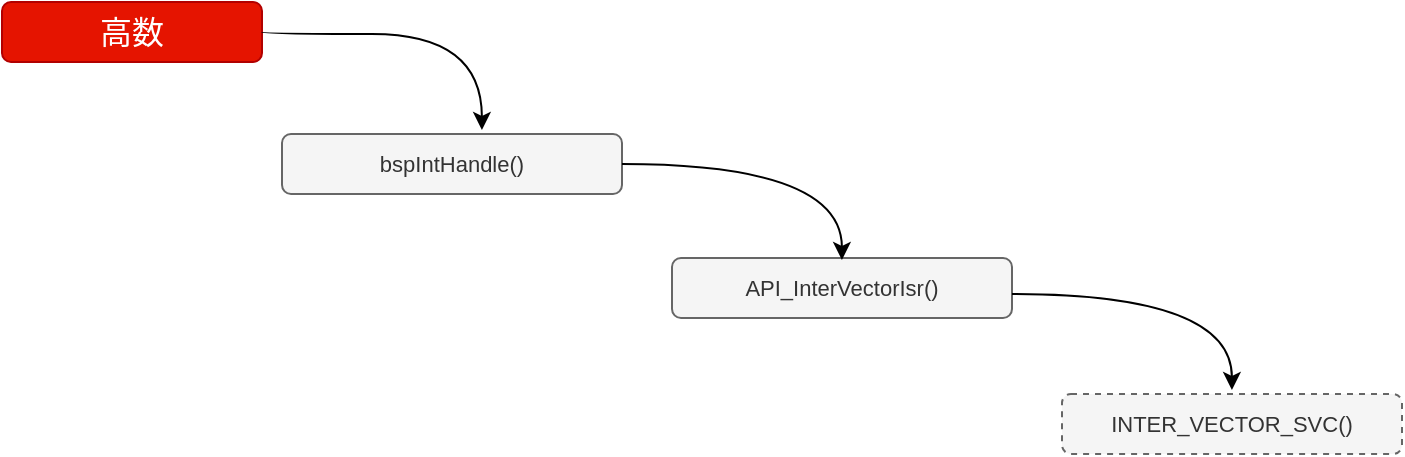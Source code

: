 <mxfile version="14.6.13" type="github">
  <diagram id="y4xUK340Yi0n0HpJQpdB" name="高数">
    <mxGraphModel dx="1360" dy="802" grid="1" gridSize="10" guides="1" tooltips="1" connect="1" arrows="1" fold="1" page="1" pageScale="1" pageWidth="827" pageHeight="1169" math="0" shadow="0">
      <root>
        <mxCell id="0" />
        <mxCell id="1" parent="0" />
        <mxCell id="9GP8GhjboVFgP3yC03fb-4" value="高数" style="rounded=1;whiteSpace=wrap;html=1;labelBackgroundColor=none;strokeColor=#B20000;fillColor=#e51400;fontSize=16;align=center;fontColor=#ffffff;" vertex="1" parent="1">
          <mxGeometry x="40" y="144" width="130" height="30" as="geometry" />
        </mxCell>
        <mxCell id="9GP8GhjboVFgP3yC03fb-5" value="&lt;span style=&quot;font-size: 11px&quot;&gt;API_InterVectorIsr()&lt;/span&gt;" style="rounded=1;whiteSpace=wrap;html=1;labelBackgroundColor=none;strokeColor=#666666;fillColor=#f5f5f5;fontSize=11;fontColor=#333333;align=center;" vertex="1" parent="1">
          <mxGeometry x="375" y="272" width="170" height="30" as="geometry" />
        </mxCell>
        <mxCell id="9GP8GhjboVFgP3yC03fb-6" value="&lt;span style=&quot;font-size: 11px&quot;&gt;bspIntHandle()&lt;/span&gt;" style="rounded=1;whiteSpace=wrap;html=1;labelBackgroundColor=none;strokeColor=#666666;fillColor=#f5f5f5;fontSize=11;fontColor=#333333;align=center;" vertex="1" parent="1">
          <mxGeometry x="180" y="210" width="170" height="30" as="geometry" />
        </mxCell>
        <mxCell id="9GP8GhjboVFgP3yC03fb-7" value="&lt;span style=&quot;font-size: 11px&quot;&gt;INTER_VECTOR_SVC()&lt;/span&gt;" style="rounded=1;whiteSpace=wrap;html=1;labelBackgroundColor=none;strokeColor=#666666;fillColor=#f5f5f5;fontSize=11;fontColor=#333333;align=center;dashed=1;" vertex="1" parent="1">
          <mxGeometry x="570" y="340" width="170" height="30" as="geometry" />
        </mxCell>
        <mxCell id="9GP8GhjboVFgP3yC03fb-8" value="" style="edgeStyle=elbowEdgeStyle;elbow=vertical;endArrow=classic;html=1;gradientColor=#ffffff;fontSize=15;exitX=1;exitY=0.5;exitDx=0;exitDy=0;entryX=0.588;entryY=-0.067;entryDx=0;entryDy=0;entryPerimeter=0;curved=1;" edge="1" parent="1" source="9GP8GhjboVFgP3yC03fb-4" target="9GP8GhjboVFgP3yC03fb-6">
          <mxGeometry width="50" height="50" relative="1" as="geometry">
            <mxPoint x="270" y="200" as="sourcePoint" />
            <mxPoint x="320" y="150" as="targetPoint" />
            <Array as="points">
              <mxPoint x="240" y="160" />
            </Array>
          </mxGeometry>
        </mxCell>
        <mxCell id="9GP8GhjboVFgP3yC03fb-9" value="" style="edgeStyle=elbowEdgeStyle;elbow=vertical;endArrow=classic;html=1;gradientColor=#ffffff;fontSize=15;exitX=1;exitY=0.5;exitDx=0;exitDy=0;entryX=0.588;entryY=-0.067;entryDx=0;entryDy=0;entryPerimeter=0;curved=1;" edge="1" parent="1">
          <mxGeometry width="50" height="50" relative="1" as="geometry">
            <mxPoint x="350" y="225" as="sourcePoint" />
            <mxPoint x="459.96" y="272.99" as="targetPoint" />
            <Array as="points">
              <mxPoint x="420" y="225" />
            </Array>
          </mxGeometry>
        </mxCell>
        <mxCell id="9GP8GhjboVFgP3yC03fb-10" value="" style="edgeStyle=elbowEdgeStyle;elbow=vertical;endArrow=classic;html=1;gradientColor=#ffffff;fontSize=15;exitX=1;exitY=0.5;exitDx=0;exitDy=0;entryX=0.588;entryY=-0.067;entryDx=0;entryDy=0;entryPerimeter=0;curved=1;" edge="1" parent="1">
          <mxGeometry width="50" height="50" relative="1" as="geometry">
            <mxPoint x="545" y="290" as="sourcePoint" />
            <mxPoint x="654.96" y="337.99" as="targetPoint" />
            <Array as="points">
              <mxPoint x="615" y="290" />
            </Array>
          </mxGeometry>
        </mxCell>
      </root>
    </mxGraphModel>
  </diagram>
</mxfile>
